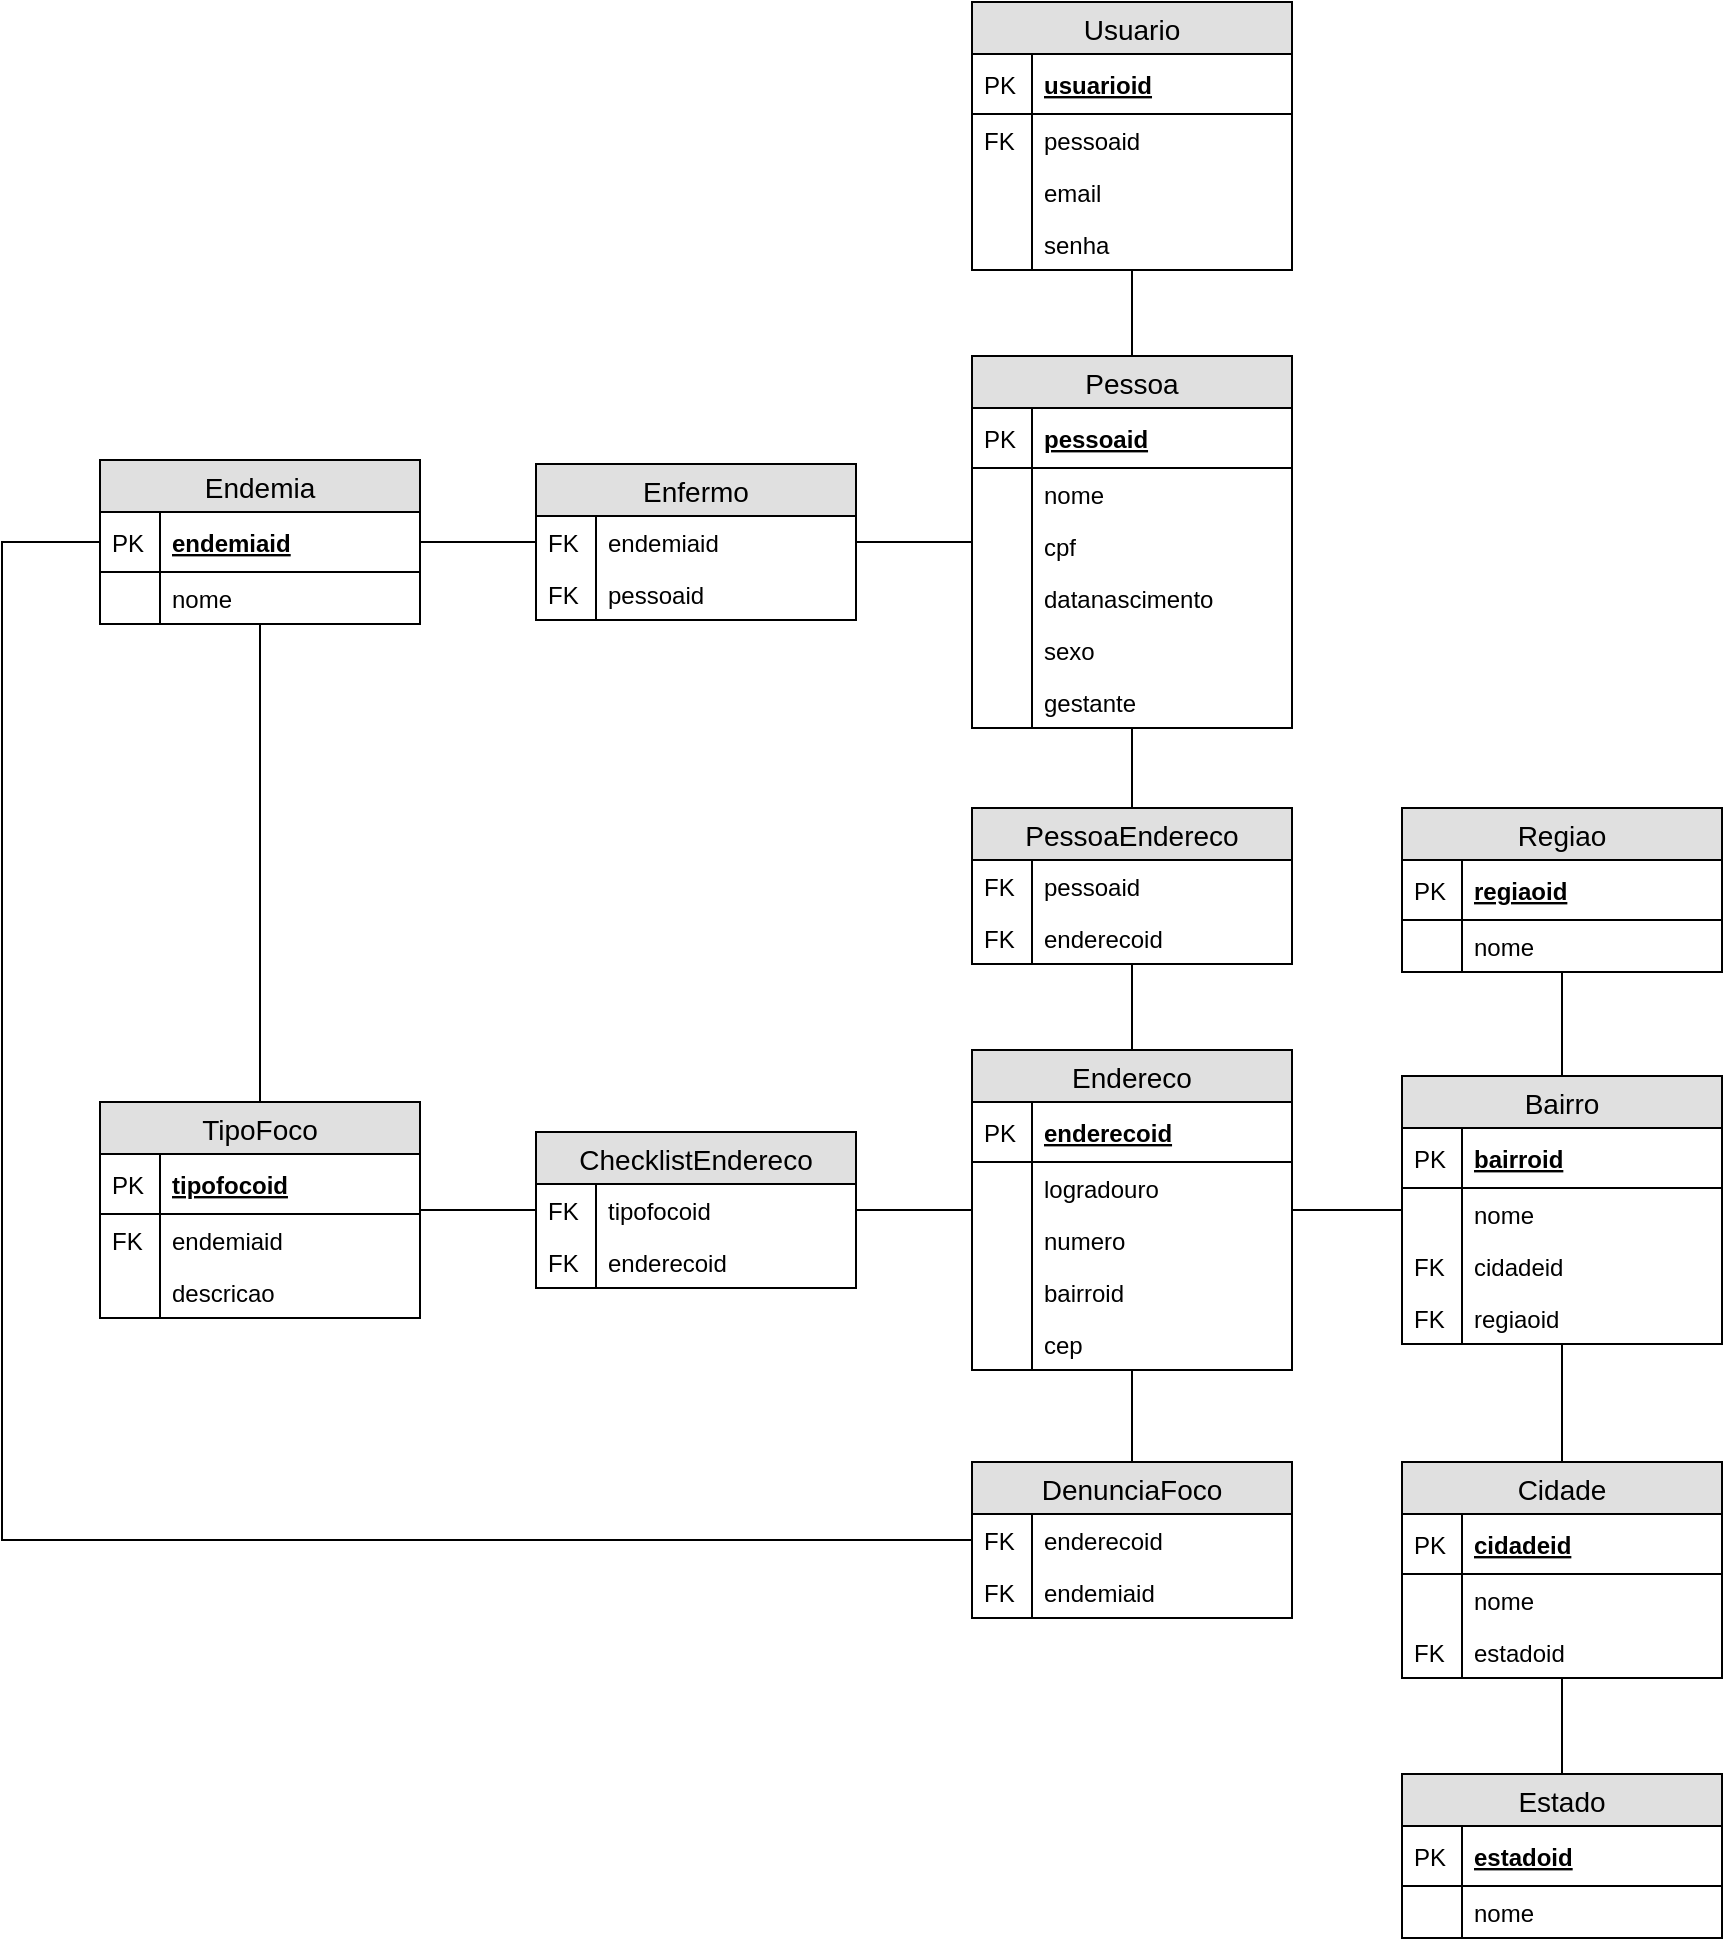 <mxfile version="12.8.2" type="device"><diagram id="C5RBs43oDa-KdzZeNtuy" name="Page-1"><mxGraphModel dx="1422" dy="742" grid="0" gridSize="10" guides="1" tooltips="1" connect="1" arrows="1" fold="1" page="1" pageScale="1" pageWidth="827" pageHeight="1169" math="0" shadow="0"><root><mxCell id="WIyWlLk6GJQsqaUBKTNV-0"/><mxCell id="WIyWlLk6GJQsqaUBKTNV-1" parent="WIyWlLk6GJQsqaUBKTNV-0"/><mxCell id="v8Sxxn9iVxA9nkG6bae_-90" style="edgeStyle=orthogonalEdgeStyle;rounded=0;orthogonalLoop=1;jettySize=auto;html=1;endArrow=none;endFill=0;strokeColor=#000000;" parent="WIyWlLk6GJQsqaUBKTNV-1" source="v8Sxxn9iVxA9nkG6bae_-0" target="v8Sxxn9iVxA9nkG6bae_-78" edge="1"><mxGeometry relative="1" as="geometry"/></mxCell><mxCell id="v8Sxxn9iVxA9nkG6bae_-0" value="Pessoa" style="swimlane;fontStyle=0;childLayout=stackLayout;horizontal=1;startSize=26;fillColor=#e0e0e0;horizontalStack=0;resizeParent=1;resizeParentMax=0;resizeLast=0;collapsible=1;marginBottom=0;swimlaneFillColor=#ffffff;align=center;fontSize=14;" parent="WIyWlLk6GJQsqaUBKTNV-1" vertex="1"><mxGeometry x="516" y="220" width="160" height="186" as="geometry"/></mxCell><mxCell id="v8Sxxn9iVxA9nkG6bae_-1" value="pessoaid" style="shape=partialRectangle;top=0;left=0;right=0;bottom=1;align=left;verticalAlign=middle;fillColor=none;spacingLeft=34;spacingRight=4;overflow=hidden;rotatable=0;points=[[0,0.5],[1,0.5]];portConstraint=eastwest;dropTarget=0;fontStyle=5;fontSize=12;" parent="v8Sxxn9iVxA9nkG6bae_-0" vertex="1"><mxGeometry y="26" width="160" height="30" as="geometry"/></mxCell><mxCell id="v8Sxxn9iVxA9nkG6bae_-2" value="PK" style="shape=partialRectangle;top=0;left=0;bottom=0;fillColor=none;align=left;verticalAlign=middle;spacingLeft=4;spacingRight=4;overflow=hidden;rotatable=0;points=[];portConstraint=eastwest;part=1;fontSize=12;" parent="v8Sxxn9iVxA9nkG6bae_-1" vertex="1" connectable="0"><mxGeometry width="30" height="30" as="geometry"/></mxCell><mxCell id="v8Sxxn9iVxA9nkG6bae_-3" value="nome" style="shape=partialRectangle;top=0;left=0;right=0;bottom=0;align=left;verticalAlign=top;fillColor=none;spacingLeft=34;spacingRight=4;overflow=hidden;rotatable=0;points=[[0,0.5],[1,0.5]];portConstraint=eastwest;dropTarget=0;fontSize=12;" parent="v8Sxxn9iVxA9nkG6bae_-0" vertex="1"><mxGeometry y="56" width="160" height="26" as="geometry"/></mxCell><mxCell id="v8Sxxn9iVxA9nkG6bae_-4" value="" style="shape=partialRectangle;top=0;left=0;bottom=0;fillColor=none;align=left;verticalAlign=top;spacingLeft=4;spacingRight=4;overflow=hidden;rotatable=0;points=[];portConstraint=eastwest;part=1;fontSize=12;" parent="v8Sxxn9iVxA9nkG6bae_-3" vertex="1" connectable="0"><mxGeometry width="30" height="26" as="geometry"/></mxCell><mxCell id="v8Sxxn9iVxA9nkG6bae_-5" value="cpf" style="shape=partialRectangle;top=0;left=0;right=0;bottom=0;align=left;verticalAlign=top;fillColor=none;spacingLeft=34;spacingRight=4;overflow=hidden;rotatable=0;points=[[0,0.5],[1,0.5]];portConstraint=eastwest;dropTarget=0;fontSize=12;" parent="v8Sxxn9iVxA9nkG6bae_-0" vertex="1"><mxGeometry y="82" width="160" height="26" as="geometry"/></mxCell><mxCell id="v8Sxxn9iVxA9nkG6bae_-6" value="" style="shape=partialRectangle;top=0;left=0;bottom=0;fillColor=none;align=left;verticalAlign=top;spacingLeft=4;spacingRight=4;overflow=hidden;rotatable=0;points=[];portConstraint=eastwest;part=1;fontSize=12;" parent="v8Sxxn9iVxA9nkG6bae_-5" vertex="1" connectable="0"><mxGeometry width="30" height="26" as="geometry"/></mxCell><mxCell id="v8Sxxn9iVxA9nkG6bae_-7" value="datanascimento&#10;" style="shape=partialRectangle;top=0;left=0;right=0;bottom=0;align=left;verticalAlign=top;fillColor=none;spacingLeft=34;spacingRight=4;overflow=hidden;rotatable=0;points=[[0,0.5],[1,0.5]];portConstraint=eastwest;dropTarget=0;fontSize=12;" parent="v8Sxxn9iVxA9nkG6bae_-0" vertex="1"><mxGeometry y="108" width="160" height="26" as="geometry"/></mxCell><mxCell id="v8Sxxn9iVxA9nkG6bae_-8" value="" style="shape=partialRectangle;top=0;left=0;bottom=0;fillColor=none;align=left;verticalAlign=top;spacingLeft=4;spacingRight=4;overflow=hidden;rotatable=0;points=[];portConstraint=eastwest;part=1;fontSize=12;" parent="v8Sxxn9iVxA9nkG6bae_-7" vertex="1" connectable="0"><mxGeometry width="30" height="26" as="geometry"/></mxCell><mxCell id="v8Sxxn9iVxA9nkG6bae_-71" value="sexo" style="shape=partialRectangle;top=0;left=0;right=0;bottom=0;align=left;verticalAlign=top;fillColor=none;spacingLeft=34;spacingRight=4;overflow=hidden;rotatable=0;points=[[0,0.5],[1,0.5]];portConstraint=eastwest;dropTarget=0;fontSize=12;" parent="v8Sxxn9iVxA9nkG6bae_-0" vertex="1"><mxGeometry y="134" width="160" height="26" as="geometry"/></mxCell><mxCell id="v8Sxxn9iVxA9nkG6bae_-72" value="" style="shape=partialRectangle;top=0;left=0;bottom=0;fillColor=none;align=left;verticalAlign=top;spacingLeft=4;spacingRight=4;overflow=hidden;rotatable=0;points=[];portConstraint=eastwest;part=1;fontSize=12;" parent="v8Sxxn9iVxA9nkG6bae_-71" vertex="1" connectable="0"><mxGeometry width="30" height="26" as="geometry"/></mxCell><mxCell id="v8Sxxn9iVxA9nkG6bae_-73" value="gestante" style="shape=partialRectangle;top=0;left=0;right=0;bottom=0;align=left;verticalAlign=top;fillColor=none;spacingLeft=34;spacingRight=4;overflow=hidden;rotatable=0;points=[[0,0.5],[1,0.5]];portConstraint=eastwest;dropTarget=0;fontSize=12;" parent="v8Sxxn9iVxA9nkG6bae_-0" vertex="1"><mxGeometry y="160" width="160" height="26" as="geometry"/></mxCell><mxCell id="v8Sxxn9iVxA9nkG6bae_-74" value="" style="shape=partialRectangle;top=0;left=0;bottom=0;fillColor=none;align=left;verticalAlign=top;spacingLeft=4;spacingRight=4;overflow=hidden;rotatable=0;points=[];portConstraint=eastwest;part=1;fontSize=12;" parent="v8Sxxn9iVxA9nkG6bae_-73" vertex="1" connectable="0"><mxGeometry width="30" height="26" as="geometry"/></mxCell><mxCell id="v8Sxxn9iVxA9nkG6bae_-77" style="edgeStyle=orthogonalEdgeStyle;rounded=0;orthogonalLoop=1;jettySize=auto;html=1;entryX=0.5;entryY=0;entryDx=0;entryDy=0;strokeColor=#000000;endArrow=none;endFill=0;" parent="WIyWlLk6GJQsqaUBKTNV-1" source="v8Sxxn9iVxA9nkG6bae_-11" target="v8Sxxn9iVxA9nkG6bae_-0" edge="1"><mxGeometry relative="1" as="geometry"/></mxCell><mxCell id="v8Sxxn9iVxA9nkG6bae_-11" value="Usuario" style="swimlane;fontStyle=0;childLayout=stackLayout;horizontal=1;startSize=26;fillColor=#e0e0e0;horizontalStack=0;resizeParent=1;resizeParentMax=0;resizeLast=0;collapsible=1;marginBottom=0;swimlaneFillColor=#ffffff;align=center;fontSize=14;" parent="WIyWlLk6GJQsqaUBKTNV-1" vertex="1"><mxGeometry x="516" y="43" width="160" height="134" as="geometry"/></mxCell><mxCell id="v8Sxxn9iVxA9nkG6bae_-12" value="usuarioid" style="shape=partialRectangle;top=0;left=0;right=0;bottom=1;align=left;verticalAlign=middle;fillColor=none;spacingLeft=34;spacingRight=4;overflow=hidden;rotatable=0;points=[[0,0.5],[1,0.5]];portConstraint=eastwest;dropTarget=0;fontStyle=5;fontSize=12;" parent="v8Sxxn9iVxA9nkG6bae_-11" vertex="1"><mxGeometry y="26" width="160" height="30" as="geometry"/></mxCell><mxCell id="v8Sxxn9iVxA9nkG6bae_-13" value="PK" style="shape=partialRectangle;top=0;left=0;bottom=0;fillColor=none;align=left;verticalAlign=middle;spacingLeft=4;spacingRight=4;overflow=hidden;rotatable=0;points=[];portConstraint=eastwest;part=1;fontSize=12;" parent="v8Sxxn9iVxA9nkG6bae_-12" vertex="1" connectable="0"><mxGeometry width="30" height="30" as="geometry"/></mxCell><mxCell id="v8Sxxn9iVxA9nkG6bae_-14" value="pessoaid" style="shape=partialRectangle;top=0;left=0;right=0;bottom=0;align=left;verticalAlign=top;fillColor=none;spacingLeft=34;spacingRight=4;overflow=hidden;rotatable=0;points=[[0,0.5],[1,0.5]];portConstraint=eastwest;dropTarget=0;fontSize=12;" parent="v8Sxxn9iVxA9nkG6bae_-11" vertex="1"><mxGeometry y="56" width="160" height="26" as="geometry"/></mxCell><mxCell id="v8Sxxn9iVxA9nkG6bae_-15" value="FK" style="shape=partialRectangle;top=0;left=0;bottom=0;fillColor=none;align=left;verticalAlign=top;spacingLeft=4;spacingRight=4;overflow=hidden;rotatable=0;points=[];portConstraint=eastwest;part=1;fontSize=12;" parent="v8Sxxn9iVxA9nkG6bae_-14" vertex="1" connectable="0"><mxGeometry width="30" height="26" as="geometry"/></mxCell><mxCell id="v8Sxxn9iVxA9nkG6bae_-75" value="email" style="shape=partialRectangle;top=0;left=0;right=0;bottom=0;align=left;verticalAlign=top;fillColor=none;spacingLeft=34;spacingRight=4;overflow=hidden;rotatable=0;points=[[0,0.5],[1,0.5]];portConstraint=eastwest;dropTarget=0;fontSize=12;" parent="v8Sxxn9iVxA9nkG6bae_-11" vertex="1"><mxGeometry y="82" width="160" height="26" as="geometry"/></mxCell><mxCell id="v8Sxxn9iVxA9nkG6bae_-76" value="" style="shape=partialRectangle;top=0;left=0;bottom=0;fillColor=none;align=left;verticalAlign=top;spacingLeft=4;spacingRight=4;overflow=hidden;rotatable=0;points=[];portConstraint=eastwest;part=1;fontSize=12;" parent="v8Sxxn9iVxA9nkG6bae_-75" vertex="1" connectable="0"><mxGeometry width="30" height="26" as="geometry"/></mxCell><mxCell id="v8Sxxn9iVxA9nkG6bae_-16" value="senha" style="shape=partialRectangle;top=0;left=0;right=0;bottom=0;align=left;verticalAlign=top;fillColor=none;spacingLeft=34;spacingRight=4;overflow=hidden;rotatable=0;points=[[0,0.5],[1,0.5]];portConstraint=eastwest;dropTarget=0;fontSize=12;" parent="v8Sxxn9iVxA9nkG6bae_-11" vertex="1"><mxGeometry y="108" width="160" height="26" as="geometry"/></mxCell><mxCell id="v8Sxxn9iVxA9nkG6bae_-17" value="" style="shape=partialRectangle;top=0;left=0;bottom=0;fillColor=none;align=left;verticalAlign=top;spacingLeft=4;spacingRight=4;overflow=hidden;rotatable=0;points=[];portConstraint=eastwest;part=1;fontSize=12;" parent="v8Sxxn9iVxA9nkG6bae_-16" vertex="1" connectable="0"><mxGeometry width="30" height="26" as="geometry"/></mxCell><mxCell id="v8Sxxn9iVxA9nkG6bae_-89" style="edgeStyle=orthogonalEdgeStyle;rounded=0;orthogonalLoop=1;jettySize=auto;html=1;endArrow=none;endFill=0;strokeColor=#000000;" parent="WIyWlLk6GJQsqaUBKTNV-1" source="v8Sxxn9iVxA9nkG6bae_-22" target="v8Sxxn9iVxA9nkG6bae_-78" edge="1"><mxGeometry relative="1" as="geometry"/></mxCell><mxCell id="v8Sxxn9iVxA9nkG6bae_-22" value="Endereco" style="swimlane;fontStyle=0;childLayout=stackLayout;horizontal=1;startSize=26;fillColor=#e0e0e0;horizontalStack=0;resizeParent=1;resizeParentMax=0;resizeLast=0;collapsible=1;marginBottom=0;swimlaneFillColor=#ffffff;align=center;fontSize=14;" parent="WIyWlLk6GJQsqaUBKTNV-1" vertex="1"><mxGeometry x="516" y="567" width="160" height="160" as="geometry"/></mxCell><mxCell id="v8Sxxn9iVxA9nkG6bae_-23" value="enderecoid" style="shape=partialRectangle;top=0;left=0;right=0;bottom=1;align=left;verticalAlign=middle;fillColor=none;spacingLeft=34;spacingRight=4;overflow=hidden;rotatable=0;points=[[0,0.5],[1,0.5]];portConstraint=eastwest;dropTarget=0;fontStyle=5;fontSize=12;" parent="v8Sxxn9iVxA9nkG6bae_-22" vertex="1"><mxGeometry y="26" width="160" height="30" as="geometry"/></mxCell><mxCell id="v8Sxxn9iVxA9nkG6bae_-24" value="PK" style="shape=partialRectangle;top=0;left=0;bottom=0;fillColor=none;align=left;verticalAlign=middle;spacingLeft=4;spacingRight=4;overflow=hidden;rotatable=0;points=[];portConstraint=eastwest;part=1;fontSize=12;" parent="v8Sxxn9iVxA9nkG6bae_-23" vertex="1" connectable="0"><mxGeometry width="30" height="30" as="geometry"/></mxCell><mxCell id="v8Sxxn9iVxA9nkG6bae_-25" value="logradouro" style="shape=partialRectangle;top=0;left=0;right=0;bottom=0;align=left;verticalAlign=top;fillColor=none;spacingLeft=34;spacingRight=4;overflow=hidden;rotatable=0;points=[[0,0.5],[1,0.5]];portConstraint=eastwest;dropTarget=0;fontSize=12;" parent="v8Sxxn9iVxA9nkG6bae_-22" vertex="1"><mxGeometry y="56" width="160" height="26" as="geometry"/></mxCell><mxCell id="v8Sxxn9iVxA9nkG6bae_-26" value="" style="shape=partialRectangle;top=0;left=0;bottom=0;fillColor=none;align=left;verticalAlign=top;spacingLeft=4;spacingRight=4;overflow=hidden;rotatable=0;points=[];portConstraint=eastwest;part=1;fontSize=12;" parent="v8Sxxn9iVxA9nkG6bae_-25" vertex="1" connectable="0"><mxGeometry width="30" height="26" as="geometry"/></mxCell><mxCell id="v8Sxxn9iVxA9nkG6bae_-27" value="numero" style="shape=partialRectangle;top=0;left=0;right=0;bottom=0;align=left;verticalAlign=top;fillColor=none;spacingLeft=34;spacingRight=4;overflow=hidden;rotatable=0;points=[[0,0.5],[1,0.5]];portConstraint=eastwest;dropTarget=0;fontSize=12;" parent="v8Sxxn9iVxA9nkG6bae_-22" vertex="1"><mxGeometry y="82" width="160" height="26" as="geometry"/></mxCell><mxCell id="v8Sxxn9iVxA9nkG6bae_-28" value="" style="shape=partialRectangle;top=0;left=0;bottom=0;fillColor=none;align=left;verticalAlign=top;spacingLeft=4;spacingRight=4;overflow=hidden;rotatable=0;points=[];portConstraint=eastwest;part=1;fontSize=12;" parent="v8Sxxn9iVxA9nkG6bae_-27" vertex="1" connectable="0"><mxGeometry width="30" height="26" as="geometry"/></mxCell><mxCell id="v8Sxxn9iVxA9nkG6bae_-29" value="bairroid" style="shape=partialRectangle;top=0;left=0;right=0;bottom=0;align=left;verticalAlign=top;fillColor=none;spacingLeft=34;spacingRight=4;overflow=hidden;rotatable=0;points=[[0,0.5],[1,0.5]];portConstraint=eastwest;dropTarget=0;fontSize=12;" parent="v8Sxxn9iVxA9nkG6bae_-22" vertex="1"><mxGeometry y="108" width="160" height="26" as="geometry"/></mxCell><mxCell id="v8Sxxn9iVxA9nkG6bae_-30" value="" style="shape=partialRectangle;top=0;left=0;bottom=0;fillColor=none;align=left;verticalAlign=top;spacingLeft=4;spacingRight=4;overflow=hidden;rotatable=0;points=[];portConstraint=eastwest;part=1;fontSize=12;" parent="v8Sxxn9iVxA9nkG6bae_-29" vertex="1" connectable="0"><mxGeometry width="30" height="26" as="geometry"/></mxCell><mxCell id="v8Sxxn9iVxA9nkG6bae_-178" value="cep" style="shape=partialRectangle;top=0;left=0;right=0;bottom=0;align=left;verticalAlign=top;fillColor=none;spacingLeft=34;spacingRight=4;overflow=hidden;rotatable=0;points=[[0,0.5],[1,0.5]];portConstraint=eastwest;dropTarget=0;fontSize=12;" parent="v8Sxxn9iVxA9nkG6bae_-22" vertex="1"><mxGeometry y="134" width="160" height="26" as="geometry"/></mxCell><mxCell id="v8Sxxn9iVxA9nkG6bae_-179" value="" style="shape=partialRectangle;top=0;left=0;bottom=0;fillColor=none;align=left;verticalAlign=top;spacingLeft=4;spacingRight=4;overflow=hidden;rotatable=0;points=[];portConstraint=eastwest;part=1;fontSize=12;" parent="v8Sxxn9iVxA9nkG6bae_-178" vertex="1" connectable="0"><mxGeometry width="30" height="26" as="geometry"/></mxCell><mxCell id="v8Sxxn9iVxA9nkG6bae_-133" style="edgeStyle=orthogonalEdgeStyle;rounded=0;orthogonalLoop=1;jettySize=auto;html=1;endArrow=none;endFill=0;strokeColor=#000000;" parent="WIyWlLk6GJQsqaUBKTNV-1" source="v8Sxxn9iVxA9nkG6bae_-33" target="v8Sxxn9iVxA9nkG6bae_-105" edge="1"><mxGeometry relative="1" as="geometry"/></mxCell><mxCell id="v8Sxxn9iVxA9nkG6bae_-33" value="Endemia" style="swimlane;fontStyle=0;childLayout=stackLayout;horizontal=1;startSize=26;fillColor=#e0e0e0;horizontalStack=0;resizeParent=1;resizeParentMax=0;resizeLast=0;collapsible=1;marginBottom=0;swimlaneFillColor=#ffffff;align=center;fontSize=14;" parent="WIyWlLk6GJQsqaUBKTNV-1" vertex="1"><mxGeometry x="80" y="272" width="160" height="82" as="geometry"/></mxCell><mxCell id="v8Sxxn9iVxA9nkG6bae_-34" value="endemiaid" style="shape=partialRectangle;top=0;left=0;right=0;bottom=1;align=left;verticalAlign=middle;fillColor=none;spacingLeft=34;spacingRight=4;overflow=hidden;rotatable=0;points=[[0,0.5],[1,0.5]];portConstraint=eastwest;dropTarget=0;fontStyle=5;fontSize=12;" parent="v8Sxxn9iVxA9nkG6bae_-33" vertex="1"><mxGeometry y="26" width="160" height="30" as="geometry"/></mxCell><mxCell id="v8Sxxn9iVxA9nkG6bae_-35" value="PK" style="shape=partialRectangle;top=0;left=0;bottom=0;fillColor=none;align=left;verticalAlign=middle;spacingLeft=4;spacingRight=4;overflow=hidden;rotatable=0;points=[];portConstraint=eastwest;part=1;fontSize=12;" parent="v8Sxxn9iVxA9nkG6bae_-34" vertex="1" connectable="0"><mxGeometry width="30" height="30" as="geometry"/></mxCell><mxCell id="v8Sxxn9iVxA9nkG6bae_-36" value="nome" style="shape=partialRectangle;top=0;left=0;right=0;bottom=0;align=left;verticalAlign=top;fillColor=none;spacingLeft=34;spacingRight=4;overflow=hidden;rotatable=0;points=[[0,0.5],[1,0.5]];portConstraint=eastwest;dropTarget=0;fontSize=12;" parent="v8Sxxn9iVxA9nkG6bae_-33" vertex="1"><mxGeometry y="56" width="160" height="26" as="geometry"/></mxCell><mxCell id="v8Sxxn9iVxA9nkG6bae_-37" value="" style="shape=partialRectangle;top=0;left=0;bottom=0;fillColor=none;align=left;verticalAlign=top;spacingLeft=4;spacingRight=4;overflow=hidden;rotatable=0;points=[];portConstraint=eastwest;part=1;fontSize=12;" parent="v8Sxxn9iVxA9nkG6bae_-36" vertex="1" connectable="0"><mxGeometry width="30" height="26" as="geometry"/></mxCell><mxCell id="v8Sxxn9iVxA9nkG6bae_-172" style="edgeStyle=orthogonalEdgeStyle;rounded=0;orthogonalLoop=1;jettySize=auto;html=1;entryX=0.5;entryY=0;entryDx=0;entryDy=0;endArrow=none;endFill=0;strokeColor=#000000;" parent="WIyWlLk6GJQsqaUBKTNV-1" source="v8Sxxn9iVxA9nkG6bae_-44" target="v8Sxxn9iVxA9nkG6bae_-160" edge="1"><mxGeometry relative="1" as="geometry"/></mxCell><mxCell id="v8Sxxn9iVxA9nkG6bae_-44" value="Regiao" style="swimlane;fontStyle=0;childLayout=stackLayout;horizontal=1;startSize=26;fillColor=#e0e0e0;horizontalStack=0;resizeParent=1;resizeParentMax=0;resizeLast=0;collapsible=1;marginBottom=0;swimlaneFillColor=#ffffff;align=center;fontSize=14;" parent="WIyWlLk6GJQsqaUBKTNV-1" vertex="1"><mxGeometry x="731" y="446" width="160" height="82" as="geometry"/></mxCell><mxCell id="v8Sxxn9iVxA9nkG6bae_-45" value="regiaoid" style="shape=partialRectangle;top=0;left=0;right=0;bottom=1;align=left;verticalAlign=middle;fillColor=none;spacingLeft=34;spacingRight=4;overflow=hidden;rotatable=0;points=[[0,0.5],[1,0.5]];portConstraint=eastwest;dropTarget=0;fontStyle=5;fontSize=12;" parent="v8Sxxn9iVxA9nkG6bae_-44" vertex="1"><mxGeometry y="26" width="160" height="30" as="geometry"/></mxCell><mxCell id="v8Sxxn9iVxA9nkG6bae_-46" value="PK" style="shape=partialRectangle;top=0;left=0;bottom=0;fillColor=none;align=left;verticalAlign=middle;spacingLeft=4;spacingRight=4;overflow=hidden;rotatable=0;points=[];portConstraint=eastwest;part=1;fontSize=12;" parent="v8Sxxn9iVxA9nkG6bae_-45" vertex="1" connectable="0"><mxGeometry width="30" height="30" as="geometry"/></mxCell><mxCell id="v8Sxxn9iVxA9nkG6bae_-47" value="nome" style="shape=partialRectangle;top=0;left=0;right=0;bottom=0;align=left;verticalAlign=top;fillColor=none;spacingLeft=34;spacingRight=4;overflow=hidden;rotatable=0;points=[[0,0.5],[1,0.5]];portConstraint=eastwest;dropTarget=0;fontSize=12;" parent="v8Sxxn9iVxA9nkG6bae_-44" vertex="1"><mxGeometry y="56" width="160" height="26" as="geometry"/></mxCell><mxCell id="v8Sxxn9iVxA9nkG6bae_-48" value="" style="shape=partialRectangle;top=0;left=0;bottom=0;fillColor=none;align=left;verticalAlign=top;spacingLeft=4;spacingRight=4;overflow=hidden;rotatable=0;points=[];portConstraint=eastwest;part=1;fontSize=12;" parent="v8Sxxn9iVxA9nkG6bae_-47" vertex="1" connectable="0"><mxGeometry width="30" height="26" as="geometry"/></mxCell><mxCell id="v8Sxxn9iVxA9nkG6bae_-103" style="edgeStyle=orthogonalEdgeStyle;rounded=0;orthogonalLoop=1;jettySize=auto;html=1;endArrow=none;endFill=0;strokeColor=#000000;" parent="WIyWlLk6GJQsqaUBKTNV-1" source="v8Sxxn9iVxA9nkG6bae_-55" target="v8Sxxn9iVxA9nkG6bae_-91" edge="1"><mxGeometry relative="1" as="geometry"/></mxCell><mxCell id="v8Sxxn9iVxA9nkG6bae_-104" style="edgeStyle=orthogonalEdgeStyle;rounded=0;orthogonalLoop=1;jettySize=auto;html=1;endArrow=none;endFill=0;strokeColor=#000000;" parent="WIyWlLk6GJQsqaUBKTNV-1" source="v8Sxxn9iVxA9nkG6bae_-55" target="v8Sxxn9iVxA9nkG6bae_-33" edge="1"><mxGeometry relative="1" as="geometry"/></mxCell><mxCell id="v8Sxxn9iVxA9nkG6bae_-55" value="TipoFoco" style="swimlane;fontStyle=0;childLayout=stackLayout;horizontal=1;startSize=26;fillColor=#e0e0e0;horizontalStack=0;resizeParent=1;resizeParentMax=0;resizeLast=0;collapsible=1;marginBottom=0;swimlaneFillColor=#ffffff;align=center;fontSize=14;" parent="WIyWlLk6GJQsqaUBKTNV-1" vertex="1"><mxGeometry x="80" y="593" width="160" height="108" as="geometry"/></mxCell><mxCell id="v8Sxxn9iVxA9nkG6bae_-56" value="tipofocoid" style="shape=partialRectangle;top=0;left=0;right=0;bottom=1;align=left;verticalAlign=middle;fillColor=none;spacingLeft=34;spacingRight=4;overflow=hidden;rotatable=0;points=[[0,0.5],[1,0.5]];portConstraint=eastwest;dropTarget=0;fontStyle=5;fontSize=12;" parent="v8Sxxn9iVxA9nkG6bae_-55" vertex="1"><mxGeometry y="26" width="160" height="30" as="geometry"/></mxCell><mxCell id="v8Sxxn9iVxA9nkG6bae_-57" value="PK" style="shape=partialRectangle;top=0;left=0;bottom=0;fillColor=none;align=left;verticalAlign=middle;spacingLeft=4;spacingRight=4;overflow=hidden;rotatable=0;points=[];portConstraint=eastwest;part=1;fontSize=12;" parent="v8Sxxn9iVxA9nkG6bae_-56" vertex="1" connectable="0"><mxGeometry width="30" height="30" as="geometry"/></mxCell><mxCell id="v8Sxxn9iVxA9nkG6bae_-58" value="endemiaid" style="shape=partialRectangle;top=0;left=0;right=0;bottom=0;align=left;verticalAlign=top;fillColor=none;spacingLeft=34;spacingRight=4;overflow=hidden;rotatable=0;points=[[0,0.5],[1,0.5]];portConstraint=eastwest;dropTarget=0;fontSize=12;" parent="v8Sxxn9iVxA9nkG6bae_-55" vertex="1"><mxGeometry y="56" width="160" height="26" as="geometry"/></mxCell><mxCell id="v8Sxxn9iVxA9nkG6bae_-59" value="FK" style="shape=partialRectangle;top=0;left=0;bottom=0;fillColor=none;align=left;verticalAlign=top;spacingLeft=4;spacingRight=4;overflow=hidden;rotatable=0;points=[];portConstraint=eastwest;part=1;fontSize=12;" parent="v8Sxxn9iVxA9nkG6bae_-58" vertex="1" connectable="0"><mxGeometry width="30" height="26" as="geometry"/></mxCell><mxCell id="v8Sxxn9iVxA9nkG6bae_-60" value="descricao" style="shape=partialRectangle;top=0;left=0;right=0;bottom=0;align=left;verticalAlign=top;fillColor=none;spacingLeft=34;spacingRight=4;overflow=hidden;rotatable=0;points=[[0,0.5],[1,0.5]];portConstraint=eastwest;dropTarget=0;fontSize=12;" parent="v8Sxxn9iVxA9nkG6bae_-55" vertex="1"><mxGeometry y="82" width="160" height="26" as="geometry"/></mxCell><mxCell id="v8Sxxn9iVxA9nkG6bae_-61" value="" style="shape=partialRectangle;top=0;left=0;bottom=0;fillColor=none;align=left;verticalAlign=top;spacingLeft=4;spacingRight=4;overflow=hidden;rotatable=0;points=[];portConstraint=eastwest;part=1;fontSize=12;" parent="v8Sxxn9iVxA9nkG6bae_-60" vertex="1" connectable="0"><mxGeometry width="30" height="26" as="geometry"/></mxCell><mxCell id="v8Sxxn9iVxA9nkG6bae_-78" value="PessoaEndereco" style="swimlane;fontStyle=0;childLayout=stackLayout;horizontal=1;startSize=26;fillColor=#e0e0e0;horizontalStack=0;resizeParent=1;resizeParentMax=0;resizeLast=0;collapsible=1;marginBottom=0;swimlaneFillColor=#ffffff;align=center;fontSize=14;" parent="WIyWlLk6GJQsqaUBKTNV-1" vertex="1"><mxGeometry x="516" y="446" width="160" height="78" as="geometry"/></mxCell><mxCell id="v8Sxxn9iVxA9nkG6bae_-81" value="pessoaid" style="shape=partialRectangle;top=0;left=0;right=0;bottom=0;align=left;verticalAlign=top;fillColor=none;spacingLeft=34;spacingRight=4;overflow=hidden;rotatable=0;points=[[0,0.5],[1,0.5]];portConstraint=eastwest;dropTarget=0;fontSize=12;" parent="v8Sxxn9iVxA9nkG6bae_-78" vertex="1"><mxGeometry y="26" width="160" height="26" as="geometry"/></mxCell><mxCell id="v8Sxxn9iVxA9nkG6bae_-82" value="FK" style="shape=partialRectangle;top=0;left=0;bottom=0;fillColor=none;align=left;verticalAlign=top;spacingLeft=4;spacingRight=4;overflow=hidden;rotatable=0;points=[];portConstraint=eastwest;part=1;fontSize=12;" parent="v8Sxxn9iVxA9nkG6bae_-81" vertex="1" connectable="0"><mxGeometry width="30" height="26" as="geometry"/></mxCell><mxCell id="v8Sxxn9iVxA9nkG6bae_-83" value="enderecoid" style="shape=partialRectangle;top=0;left=0;right=0;bottom=0;align=left;verticalAlign=top;fillColor=none;spacingLeft=34;spacingRight=4;overflow=hidden;rotatable=0;points=[[0,0.5],[1,0.5]];portConstraint=eastwest;dropTarget=0;fontSize=12;" parent="v8Sxxn9iVxA9nkG6bae_-78" vertex="1"><mxGeometry y="52" width="160" height="26" as="geometry"/></mxCell><mxCell id="v8Sxxn9iVxA9nkG6bae_-84" value="FK" style="shape=partialRectangle;top=0;left=0;bottom=0;fillColor=none;align=left;verticalAlign=top;spacingLeft=4;spacingRight=4;overflow=hidden;rotatable=0;points=[];portConstraint=eastwest;part=1;fontSize=12;" parent="v8Sxxn9iVxA9nkG6bae_-83" vertex="1" connectable="0"><mxGeometry width="30" height="26" as="geometry"/></mxCell><mxCell id="v8Sxxn9iVxA9nkG6bae_-102" style="edgeStyle=orthogonalEdgeStyle;rounded=0;orthogonalLoop=1;jettySize=auto;html=1;endArrow=none;endFill=0;strokeColor=#000000;" parent="WIyWlLk6GJQsqaUBKTNV-1" source="v8Sxxn9iVxA9nkG6bae_-91" target="v8Sxxn9iVxA9nkG6bae_-22" edge="1"><mxGeometry relative="1" as="geometry"/></mxCell><mxCell id="v8Sxxn9iVxA9nkG6bae_-91" value="ChecklistEndereco" style="swimlane;fontStyle=0;childLayout=stackLayout;horizontal=1;startSize=26;fillColor=#e0e0e0;horizontalStack=0;resizeParent=1;resizeParentMax=0;resizeLast=0;collapsible=1;marginBottom=0;swimlaneFillColor=#ffffff;align=center;fontSize=14;" parent="WIyWlLk6GJQsqaUBKTNV-1" vertex="1"><mxGeometry x="298" y="608" width="160" height="78" as="geometry"/></mxCell><mxCell id="v8Sxxn9iVxA9nkG6bae_-94" value="tipofocoid" style="shape=partialRectangle;top=0;left=0;right=0;bottom=0;align=left;verticalAlign=top;fillColor=none;spacingLeft=34;spacingRight=4;overflow=hidden;rotatable=0;points=[[0,0.5],[1,0.5]];portConstraint=eastwest;dropTarget=0;fontSize=12;" parent="v8Sxxn9iVxA9nkG6bae_-91" vertex="1"><mxGeometry y="26" width="160" height="26" as="geometry"/></mxCell><mxCell id="v8Sxxn9iVxA9nkG6bae_-95" value="FK" style="shape=partialRectangle;top=0;left=0;bottom=0;fillColor=none;align=left;verticalAlign=top;spacingLeft=4;spacingRight=4;overflow=hidden;rotatable=0;points=[];portConstraint=eastwest;part=1;fontSize=12;" parent="v8Sxxn9iVxA9nkG6bae_-94" vertex="1" connectable="0"><mxGeometry width="30" height="26" as="geometry"/></mxCell><mxCell id="v8Sxxn9iVxA9nkG6bae_-96" value="enderecoid" style="shape=partialRectangle;top=0;left=0;right=0;bottom=0;align=left;verticalAlign=top;fillColor=none;spacingLeft=34;spacingRight=4;overflow=hidden;rotatable=0;points=[[0,0.5],[1,0.5]];portConstraint=eastwest;dropTarget=0;fontSize=12;" parent="v8Sxxn9iVxA9nkG6bae_-91" vertex="1"><mxGeometry y="52" width="160" height="26" as="geometry"/></mxCell><mxCell id="v8Sxxn9iVxA9nkG6bae_-97" value="FK" style="shape=partialRectangle;top=0;left=0;bottom=0;fillColor=none;align=left;verticalAlign=top;spacingLeft=4;spacingRight=4;overflow=hidden;rotatable=0;points=[];portConstraint=eastwest;part=1;fontSize=12;" parent="v8Sxxn9iVxA9nkG6bae_-96" vertex="1" connectable="0"><mxGeometry width="30" height="26" as="geometry"/></mxCell><mxCell id="v8Sxxn9iVxA9nkG6bae_-132" style="edgeStyle=orthogonalEdgeStyle;rounded=0;orthogonalLoop=1;jettySize=auto;html=1;endArrow=none;endFill=0;strokeColor=#000000;" parent="WIyWlLk6GJQsqaUBKTNV-1" source="v8Sxxn9iVxA9nkG6bae_-105" target="v8Sxxn9iVxA9nkG6bae_-0" edge="1"><mxGeometry relative="1" as="geometry"/></mxCell><mxCell id="v8Sxxn9iVxA9nkG6bae_-105" value="Enfermo" style="swimlane;fontStyle=0;childLayout=stackLayout;horizontal=1;startSize=26;fillColor=#e0e0e0;horizontalStack=0;resizeParent=1;resizeParentMax=0;resizeLast=0;collapsible=1;marginBottom=0;swimlaneFillColor=#ffffff;align=center;fontSize=14;" parent="WIyWlLk6GJQsqaUBKTNV-1" vertex="1"><mxGeometry x="298" y="274" width="160" height="78" as="geometry"/></mxCell><mxCell id="v8Sxxn9iVxA9nkG6bae_-108" value="endemiaid" style="shape=partialRectangle;top=0;left=0;right=0;bottom=0;align=left;verticalAlign=top;fillColor=none;spacingLeft=34;spacingRight=4;overflow=hidden;rotatable=0;points=[[0,0.5],[1,0.5]];portConstraint=eastwest;dropTarget=0;fontSize=12;" parent="v8Sxxn9iVxA9nkG6bae_-105" vertex="1"><mxGeometry y="26" width="160" height="26" as="geometry"/></mxCell><mxCell id="v8Sxxn9iVxA9nkG6bae_-109" value="FK" style="shape=partialRectangle;top=0;left=0;bottom=0;fillColor=none;align=left;verticalAlign=top;spacingLeft=4;spacingRight=4;overflow=hidden;rotatable=0;points=[];portConstraint=eastwest;part=1;fontSize=12;" parent="v8Sxxn9iVxA9nkG6bae_-108" vertex="1" connectable="0"><mxGeometry width="30" height="26" as="geometry"/></mxCell><mxCell id="v8Sxxn9iVxA9nkG6bae_-110" value="pessoaid" style="shape=partialRectangle;top=0;left=0;right=0;bottom=0;align=left;verticalAlign=top;fillColor=none;spacingLeft=34;spacingRight=4;overflow=hidden;rotatable=0;points=[[0,0.5],[1,0.5]];portConstraint=eastwest;dropTarget=0;fontSize=12;" parent="v8Sxxn9iVxA9nkG6bae_-105" vertex="1"><mxGeometry y="52" width="160" height="26" as="geometry"/></mxCell><mxCell id="v8Sxxn9iVxA9nkG6bae_-111" value="FK" style="shape=partialRectangle;top=0;left=0;bottom=0;fillColor=none;align=left;verticalAlign=top;spacingLeft=4;spacingRight=4;overflow=hidden;rotatable=0;points=[];portConstraint=eastwest;part=1;fontSize=12;" parent="v8Sxxn9iVxA9nkG6bae_-110" vertex="1" connectable="0"><mxGeometry width="30" height="26" as="geometry"/></mxCell><mxCell id="v8Sxxn9iVxA9nkG6bae_-145" style="edgeStyle=orthogonalEdgeStyle;rounded=0;orthogonalLoop=1;jettySize=auto;html=1;endArrow=none;endFill=0;strokeColor=#000000;" parent="WIyWlLk6GJQsqaUBKTNV-1" source="v8Sxxn9iVxA9nkG6bae_-134" target="v8Sxxn9iVxA9nkG6bae_-22" edge="1"><mxGeometry relative="1" as="geometry"/></mxCell><mxCell id="v8Sxxn9iVxA9nkG6bae_-203" style="edgeStyle=orthogonalEdgeStyle;rounded=0;orthogonalLoop=1;jettySize=auto;html=1;endArrow=none;endFill=0;strokeColor=#000000;" parent="WIyWlLk6GJQsqaUBKTNV-1" source="v8Sxxn9iVxA9nkG6bae_-134" target="v8Sxxn9iVxA9nkG6bae_-33" edge="1"><mxGeometry relative="1" as="geometry"><Array as="points"><mxPoint x="31" y="812"/><mxPoint x="31" y="313"/></Array></mxGeometry></mxCell><mxCell id="v8Sxxn9iVxA9nkG6bae_-134" value="DenunciaFoco" style="swimlane;fontStyle=0;childLayout=stackLayout;horizontal=1;startSize=26;fillColor=#e0e0e0;horizontalStack=0;resizeParent=1;resizeParentMax=0;resizeLast=0;collapsible=1;marginBottom=0;swimlaneFillColor=#ffffff;align=center;fontSize=14;" parent="WIyWlLk6GJQsqaUBKTNV-1" vertex="1"><mxGeometry x="516" y="773" width="160" height="78" as="geometry"/></mxCell><mxCell id="v8Sxxn9iVxA9nkG6bae_-137" value="enderecoid" style="shape=partialRectangle;top=0;left=0;right=0;bottom=0;align=left;verticalAlign=top;fillColor=none;spacingLeft=34;spacingRight=4;overflow=hidden;rotatable=0;points=[[0,0.5],[1,0.5]];portConstraint=eastwest;dropTarget=0;fontSize=12;" parent="v8Sxxn9iVxA9nkG6bae_-134" vertex="1"><mxGeometry y="26" width="160" height="26" as="geometry"/></mxCell><mxCell id="v8Sxxn9iVxA9nkG6bae_-138" value="FK" style="shape=partialRectangle;top=0;left=0;bottom=0;fillColor=none;align=left;verticalAlign=top;spacingLeft=4;spacingRight=4;overflow=hidden;rotatable=0;points=[];portConstraint=eastwest;part=1;fontSize=12;" parent="v8Sxxn9iVxA9nkG6bae_-137" vertex="1" connectable="0"><mxGeometry width="30" height="26" as="geometry"/></mxCell><mxCell id="v8Sxxn9iVxA9nkG6bae_-139" value="endemiaid" style="shape=partialRectangle;top=0;left=0;right=0;bottom=0;align=left;verticalAlign=top;fillColor=none;spacingLeft=34;spacingRight=4;overflow=hidden;rotatable=0;points=[[0,0.5],[1,0.5]];portConstraint=eastwest;dropTarget=0;fontSize=12;" parent="v8Sxxn9iVxA9nkG6bae_-134" vertex="1"><mxGeometry y="52" width="160" height="26" as="geometry"/></mxCell><mxCell id="v8Sxxn9iVxA9nkG6bae_-140" value="FK" style="shape=partialRectangle;top=0;left=0;bottom=0;fillColor=none;align=left;verticalAlign=top;spacingLeft=4;spacingRight=4;overflow=hidden;rotatable=0;points=[];portConstraint=eastwest;part=1;fontSize=12;" parent="v8Sxxn9iVxA9nkG6bae_-139" vertex="1" connectable="0"><mxGeometry width="30" height="26" as="geometry"/></mxCell><mxCell id="v8Sxxn9iVxA9nkG6bae_-171" style="edgeStyle=orthogonalEdgeStyle;rounded=0;orthogonalLoop=1;jettySize=auto;html=1;endArrow=none;endFill=0;strokeColor=#000000;" parent="WIyWlLk6GJQsqaUBKTNV-1" source="v8Sxxn9iVxA9nkG6bae_-160" target="v8Sxxn9iVxA9nkG6bae_-22" edge="1"><mxGeometry relative="1" as="geometry"/></mxCell><mxCell id="v8Sxxn9iVxA9nkG6bae_-160" value="Bairro" style="swimlane;fontStyle=0;childLayout=stackLayout;horizontal=1;startSize=26;fillColor=#e0e0e0;horizontalStack=0;resizeParent=1;resizeParentMax=0;resizeLast=0;collapsible=1;marginBottom=0;swimlaneFillColor=#ffffff;align=center;fontSize=14;" parent="WIyWlLk6GJQsqaUBKTNV-1" vertex="1"><mxGeometry x="731" y="580" width="160" height="134" as="geometry"/></mxCell><mxCell id="v8Sxxn9iVxA9nkG6bae_-161" value="bairroid" style="shape=partialRectangle;top=0;left=0;right=0;bottom=1;align=left;verticalAlign=middle;fillColor=none;spacingLeft=34;spacingRight=4;overflow=hidden;rotatable=0;points=[[0,0.5],[1,0.5]];portConstraint=eastwest;dropTarget=0;fontStyle=5;fontSize=12;" parent="v8Sxxn9iVxA9nkG6bae_-160" vertex="1"><mxGeometry y="26" width="160" height="30" as="geometry"/></mxCell><mxCell id="v8Sxxn9iVxA9nkG6bae_-162" value="PK" style="shape=partialRectangle;top=0;left=0;bottom=0;fillColor=none;align=left;verticalAlign=middle;spacingLeft=4;spacingRight=4;overflow=hidden;rotatable=0;points=[];portConstraint=eastwest;part=1;fontSize=12;" parent="v8Sxxn9iVxA9nkG6bae_-161" vertex="1" connectable="0"><mxGeometry width="30" height="30" as="geometry"/></mxCell><mxCell id="v8Sxxn9iVxA9nkG6bae_-163" value="nome" style="shape=partialRectangle;top=0;left=0;right=0;bottom=0;align=left;verticalAlign=top;fillColor=none;spacingLeft=34;spacingRight=4;overflow=hidden;rotatable=0;points=[[0,0.5],[1,0.5]];portConstraint=eastwest;dropTarget=0;fontSize=12;" parent="v8Sxxn9iVxA9nkG6bae_-160" vertex="1"><mxGeometry y="56" width="160" height="26" as="geometry"/></mxCell><mxCell id="v8Sxxn9iVxA9nkG6bae_-164" value="" style="shape=partialRectangle;top=0;left=0;bottom=0;fillColor=none;align=left;verticalAlign=top;spacingLeft=4;spacingRight=4;overflow=hidden;rotatable=0;points=[];portConstraint=eastwest;part=1;fontSize=12;" parent="v8Sxxn9iVxA9nkG6bae_-163" vertex="1" connectable="0"><mxGeometry width="30" height="26" as="geometry"/></mxCell><mxCell id="v8Sxxn9iVxA9nkG6bae_-165" value="cidadeid" style="shape=partialRectangle;top=0;left=0;right=0;bottom=0;align=left;verticalAlign=top;fillColor=none;spacingLeft=34;spacingRight=4;overflow=hidden;rotatable=0;points=[[0,0.5],[1,0.5]];portConstraint=eastwest;dropTarget=0;fontSize=12;" parent="v8Sxxn9iVxA9nkG6bae_-160" vertex="1"><mxGeometry y="82" width="160" height="26" as="geometry"/></mxCell><mxCell id="v8Sxxn9iVxA9nkG6bae_-166" value="FK" style="shape=partialRectangle;top=0;left=0;bottom=0;fillColor=none;align=left;verticalAlign=top;spacingLeft=4;spacingRight=4;overflow=hidden;rotatable=0;points=[];portConstraint=eastwest;part=1;fontSize=12;" parent="v8Sxxn9iVxA9nkG6bae_-165" vertex="1" connectable="0"><mxGeometry width="30" height="26" as="geometry"/></mxCell><mxCell id="v8Sxxn9iVxA9nkG6bae_-204" value="regiaoid" style="shape=partialRectangle;top=0;left=0;right=0;bottom=0;align=left;verticalAlign=top;fillColor=none;spacingLeft=34;spacingRight=4;overflow=hidden;rotatable=0;points=[[0,0.5],[1,0.5]];portConstraint=eastwest;dropTarget=0;fontSize=12;" parent="v8Sxxn9iVxA9nkG6bae_-160" vertex="1"><mxGeometry y="108" width="160" height="26" as="geometry"/></mxCell><mxCell id="v8Sxxn9iVxA9nkG6bae_-205" value="FK" style="shape=partialRectangle;top=0;left=0;bottom=0;fillColor=none;align=left;verticalAlign=top;spacingLeft=4;spacingRight=4;overflow=hidden;rotatable=0;points=[];portConstraint=eastwest;part=1;fontSize=12;" parent="v8Sxxn9iVxA9nkG6bae_-204" vertex="1" connectable="0"><mxGeometry width="30" height="26" as="geometry"/></mxCell><mxCell id="v8Sxxn9iVxA9nkG6bae_-191" style="edgeStyle=orthogonalEdgeStyle;rounded=0;orthogonalLoop=1;jettySize=auto;html=1;endArrow=none;endFill=0;strokeColor=#000000;" parent="WIyWlLk6GJQsqaUBKTNV-1" source="v8Sxxn9iVxA9nkG6bae_-180" target="v8Sxxn9iVxA9nkG6bae_-160" edge="1"><mxGeometry relative="1" as="geometry"/></mxCell><mxCell id="v8Sxxn9iVxA9nkG6bae_-207" style="edgeStyle=orthogonalEdgeStyle;rounded=0;orthogonalLoop=1;jettySize=auto;html=1;endArrow=none;endFill=0;strokeColor=#000000;" parent="WIyWlLk6GJQsqaUBKTNV-1" source="v8Sxxn9iVxA9nkG6bae_-180" target="v8Sxxn9iVxA9nkG6bae_-192" edge="1"><mxGeometry relative="1" as="geometry"/></mxCell><mxCell id="v8Sxxn9iVxA9nkG6bae_-180" value="Cidade" style="swimlane;fontStyle=0;childLayout=stackLayout;horizontal=1;startSize=26;fillColor=#e0e0e0;horizontalStack=0;resizeParent=1;resizeParentMax=0;resizeLast=0;collapsible=1;marginBottom=0;swimlaneFillColor=#ffffff;align=center;fontSize=14;" parent="WIyWlLk6GJQsqaUBKTNV-1" vertex="1"><mxGeometry x="731" y="773" width="160" height="108" as="geometry"/></mxCell><mxCell id="v8Sxxn9iVxA9nkG6bae_-181" value="cidadeid" style="shape=partialRectangle;top=0;left=0;right=0;bottom=1;align=left;verticalAlign=middle;fillColor=none;spacingLeft=34;spacingRight=4;overflow=hidden;rotatable=0;points=[[0,0.5],[1,0.5]];portConstraint=eastwest;dropTarget=0;fontStyle=5;fontSize=12;" parent="v8Sxxn9iVxA9nkG6bae_-180" vertex="1"><mxGeometry y="26" width="160" height="30" as="geometry"/></mxCell><mxCell id="v8Sxxn9iVxA9nkG6bae_-182" value="PK" style="shape=partialRectangle;top=0;left=0;bottom=0;fillColor=none;align=left;verticalAlign=middle;spacingLeft=4;spacingRight=4;overflow=hidden;rotatable=0;points=[];portConstraint=eastwest;part=1;fontSize=12;" parent="v8Sxxn9iVxA9nkG6bae_-181" vertex="1" connectable="0"><mxGeometry width="30" height="30" as="geometry"/></mxCell><mxCell id="v8Sxxn9iVxA9nkG6bae_-183" value="nome" style="shape=partialRectangle;top=0;left=0;right=0;bottom=0;align=left;verticalAlign=top;fillColor=none;spacingLeft=34;spacingRight=4;overflow=hidden;rotatable=0;points=[[0,0.5],[1,0.5]];portConstraint=eastwest;dropTarget=0;fontSize=12;" parent="v8Sxxn9iVxA9nkG6bae_-180" vertex="1"><mxGeometry y="56" width="160" height="26" as="geometry"/></mxCell><mxCell id="v8Sxxn9iVxA9nkG6bae_-184" value="" style="shape=partialRectangle;top=0;left=0;bottom=0;fillColor=none;align=left;verticalAlign=top;spacingLeft=4;spacingRight=4;overflow=hidden;rotatable=0;points=[];portConstraint=eastwest;part=1;fontSize=12;" parent="v8Sxxn9iVxA9nkG6bae_-183" vertex="1" connectable="0"><mxGeometry width="30" height="26" as="geometry"/></mxCell><mxCell id="v8Sxxn9iVxA9nkG6bae_-185" value="estadoid" style="shape=partialRectangle;top=0;left=0;right=0;bottom=0;align=left;verticalAlign=top;fillColor=none;spacingLeft=34;spacingRight=4;overflow=hidden;rotatable=0;points=[[0,0.5],[1,0.5]];portConstraint=eastwest;dropTarget=0;fontSize=12;" parent="v8Sxxn9iVxA9nkG6bae_-180" vertex="1"><mxGeometry y="82" width="160" height="26" as="geometry"/></mxCell><mxCell id="v8Sxxn9iVxA9nkG6bae_-186" value="FK" style="shape=partialRectangle;top=0;left=0;bottom=0;fillColor=none;align=left;verticalAlign=top;spacingLeft=4;spacingRight=4;overflow=hidden;rotatable=0;points=[];portConstraint=eastwest;part=1;fontSize=12;" parent="v8Sxxn9iVxA9nkG6bae_-185" vertex="1" connectable="0"><mxGeometry width="30" height="26" as="geometry"/></mxCell><mxCell id="v8Sxxn9iVxA9nkG6bae_-192" value="Estado" style="swimlane;fontStyle=0;childLayout=stackLayout;horizontal=1;startSize=26;fillColor=#e0e0e0;horizontalStack=0;resizeParent=1;resizeParentMax=0;resizeLast=0;collapsible=1;marginBottom=0;swimlaneFillColor=#ffffff;align=center;fontSize=14;" parent="WIyWlLk6GJQsqaUBKTNV-1" vertex="1"><mxGeometry x="731" y="929" width="160" height="82" as="geometry"/></mxCell><mxCell id="v8Sxxn9iVxA9nkG6bae_-193" value="estadoid" style="shape=partialRectangle;top=0;left=0;right=0;bottom=1;align=left;verticalAlign=middle;fillColor=none;spacingLeft=34;spacingRight=4;overflow=hidden;rotatable=0;points=[[0,0.5],[1,0.5]];portConstraint=eastwest;dropTarget=0;fontStyle=5;fontSize=12;" parent="v8Sxxn9iVxA9nkG6bae_-192" vertex="1"><mxGeometry y="26" width="160" height="30" as="geometry"/></mxCell><mxCell id="v8Sxxn9iVxA9nkG6bae_-194" value="PK" style="shape=partialRectangle;top=0;left=0;bottom=0;fillColor=none;align=left;verticalAlign=middle;spacingLeft=4;spacingRight=4;overflow=hidden;rotatable=0;points=[];portConstraint=eastwest;part=1;fontSize=12;" parent="v8Sxxn9iVxA9nkG6bae_-193" vertex="1" connectable="0"><mxGeometry width="30" height="30" as="geometry"/></mxCell><mxCell id="v8Sxxn9iVxA9nkG6bae_-195" value="nome" style="shape=partialRectangle;top=0;left=0;right=0;bottom=0;align=left;verticalAlign=top;fillColor=none;spacingLeft=34;spacingRight=4;overflow=hidden;rotatable=0;points=[[0,0.5],[1,0.5]];portConstraint=eastwest;dropTarget=0;fontSize=12;" parent="v8Sxxn9iVxA9nkG6bae_-192" vertex="1"><mxGeometry y="56" width="160" height="26" as="geometry"/></mxCell><mxCell id="v8Sxxn9iVxA9nkG6bae_-196" value="" style="shape=partialRectangle;top=0;left=0;bottom=0;fillColor=none;align=left;verticalAlign=top;spacingLeft=4;spacingRight=4;overflow=hidden;rotatable=0;points=[];portConstraint=eastwest;part=1;fontSize=12;" parent="v8Sxxn9iVxA9nkG6bae_-195" vertex="1" connectable="0"><mxGeometry width="30" height="26" as="geometry"/></mxCell></root></mxGraphModel></diagram></mxfile>